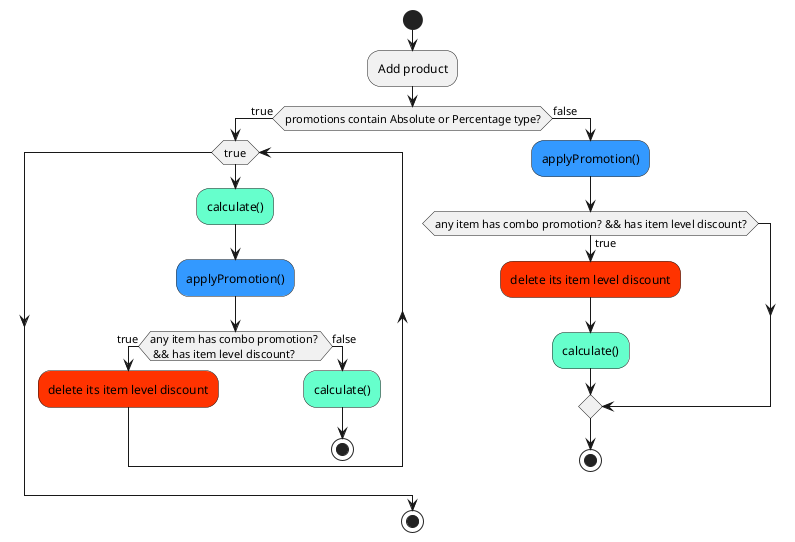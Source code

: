 @startuml e5
' promotion apply flow
start

:Add product;
if (promotions contain Absolute or Percentage type?) then (true)
  while (true)
    #66FFCC:calculate();
    #3399FF:applyPromotion();
    if (any item has combo promotion? \n && has item level discount?) then (true)
      #FF3300:delete its item level discount;
    else (false)
      #66FFCC:calculate();
      stop
    endif
  endwhile
  ' #66FFCC:calculate();

else (false)
  #3399FF:applyPromotion();
  if (any item has combo promotion? && has item level discount?) then (true)
    #FF3300:delete its item level discount;
    #66FFCC:calculate();
  endif
  stop
endif

stop
@enduml